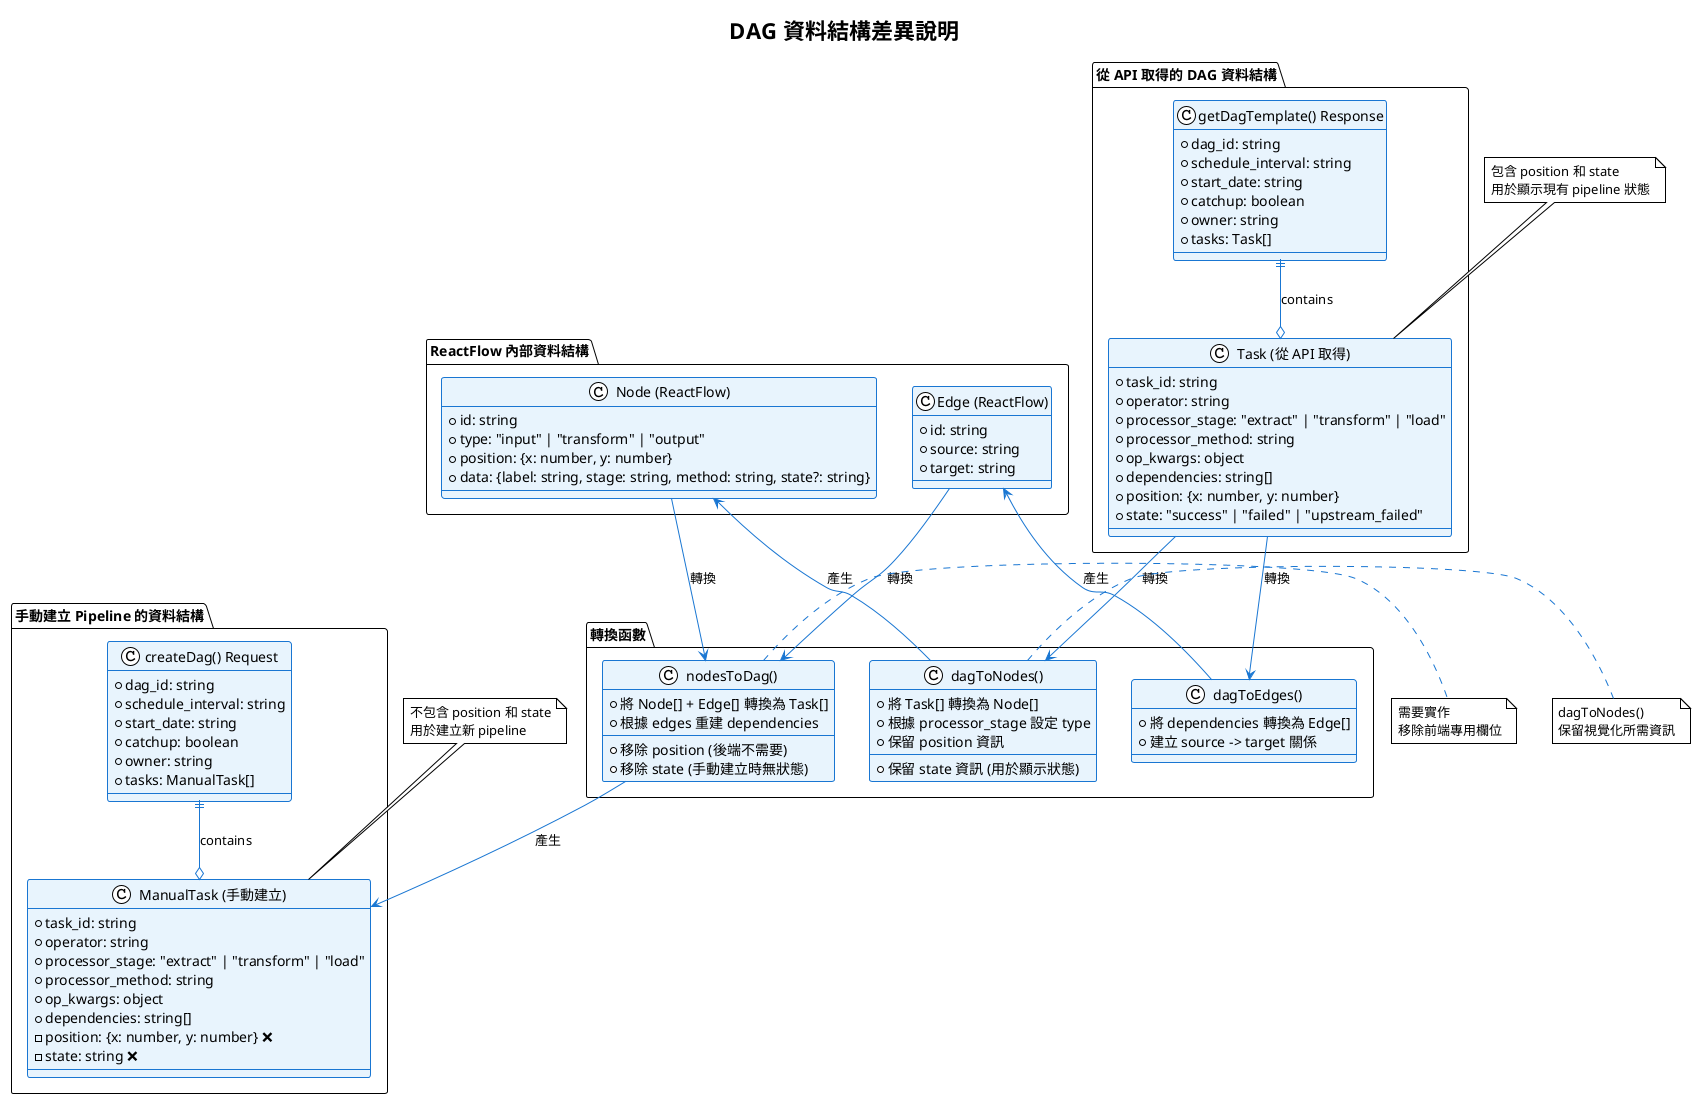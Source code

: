 @startuml
!theme plain
title DAG 資料結構差異說明

skinparam backgroundColor #FFFFFF
skinparam class {
    BackgroundColor #E8F4FD
    BorderColor #1976D2
    ArrowColor #1976D2
}

package "從 API 取得的 DAG 資料結構" as GetDAG {
    class "getDagTemplate() Response" as GetResponse {
        + dag_id: string
        + schedule_interval: string
        + start_date: string
        + catchup: boolean
        + owner: string
        + tasks: Task[]
    }

    class "Task (從 API 取得)" as GetTask {
        + task_id: string
        + operator: string
        + processor_stage: "extract" | "transform" | "load"
        + processor_method: string
        + op_kwargs: object
        + dependencies: string[]
        + position: {x: number, y: number}
        + state: "success" | "failed" | "upstream_failed"
    }
}

package "手動建立 Pipeline 的資料結構" as CreateDAG {
    class "createDag() Request" as CreateRequest {
        + dag_id: string
        + schedule_interval: string
        + start_date: string
        + catchup: boolean
        + owner: string
        + tasks: ManualTask[]
    }

    class "ManualTask (手動建立)" as ManualTask {
        + task_id: string
        + operator: string
        + processor_stage: "extract" | "transform" | "load"
        + processor_method: string
        + op_kwargs: object
        + dependencies: string[]
        - position: {x: number, y: number} ❌
        - state: string ❌
    }
}

package "ReactFlow 內部資料結構" as ReactFlowData {
    class "Node (ReactFlow)" as FlowNode {
        + id: string
        + type: "input" | "transform" | "output"
        + position: {x: number, y: number}
        + data: {label: string, stage: string, method: string, state?: string}
    }

    class "Edge (ReactFlow)" as FlowEdge {
        + id: string
        + source: string
        + target: string
    }
}

package "轉換函數" as Converters {
    class "dagToNodes()" as ToNodes {
        + 將 Task[] 轉換為 Node[]
        + 根據 processor_stage 設定 type
        + 保留 position 資訊
        + 保留 state 資訊 (用於顯示狀態)
    }

    class "dagToEdges()" as ToEdges {
        + 將 dependencies 轉換為 Edge[]
        + 建立 source -> target 關係
    }

    class "nodesToDag()" as FromNodes {
        + 將 Node[] + Edge[] 轉換為 Task[]
        + 移除 position (後端不需要)
        + 移除 state (手動建立時無狀態)
        + 根據 edges 重建 dependencies
    }
}

' Relationships
GetResponse ||--o  GetTask : contains
CreateRequest ||--o  ManualTask : contains

GetTask --> ToNodes : 轉換
GetTask --> ToEdges : 轉換
ToNodes --> FlowNode : 產生
ToEdges --> FlowEdge : 產生

FlowNode --> FromNodes : 轉換
FlowEdge --> FromNodes : 轉換
FromNodes --> ManualTask : 產生

note top of GetTask : 包含 position 和 state\n用於顯示現有 pipeline 狀態
note top of ManualTask : 不包含 position 和 state\n用於建立新 pipeline
note right of ToNodes : dagToNodes()\n保留視覺化所需資訊
note right of FromNodes : 需要實作\n移除前端專用欄位

@enduml
